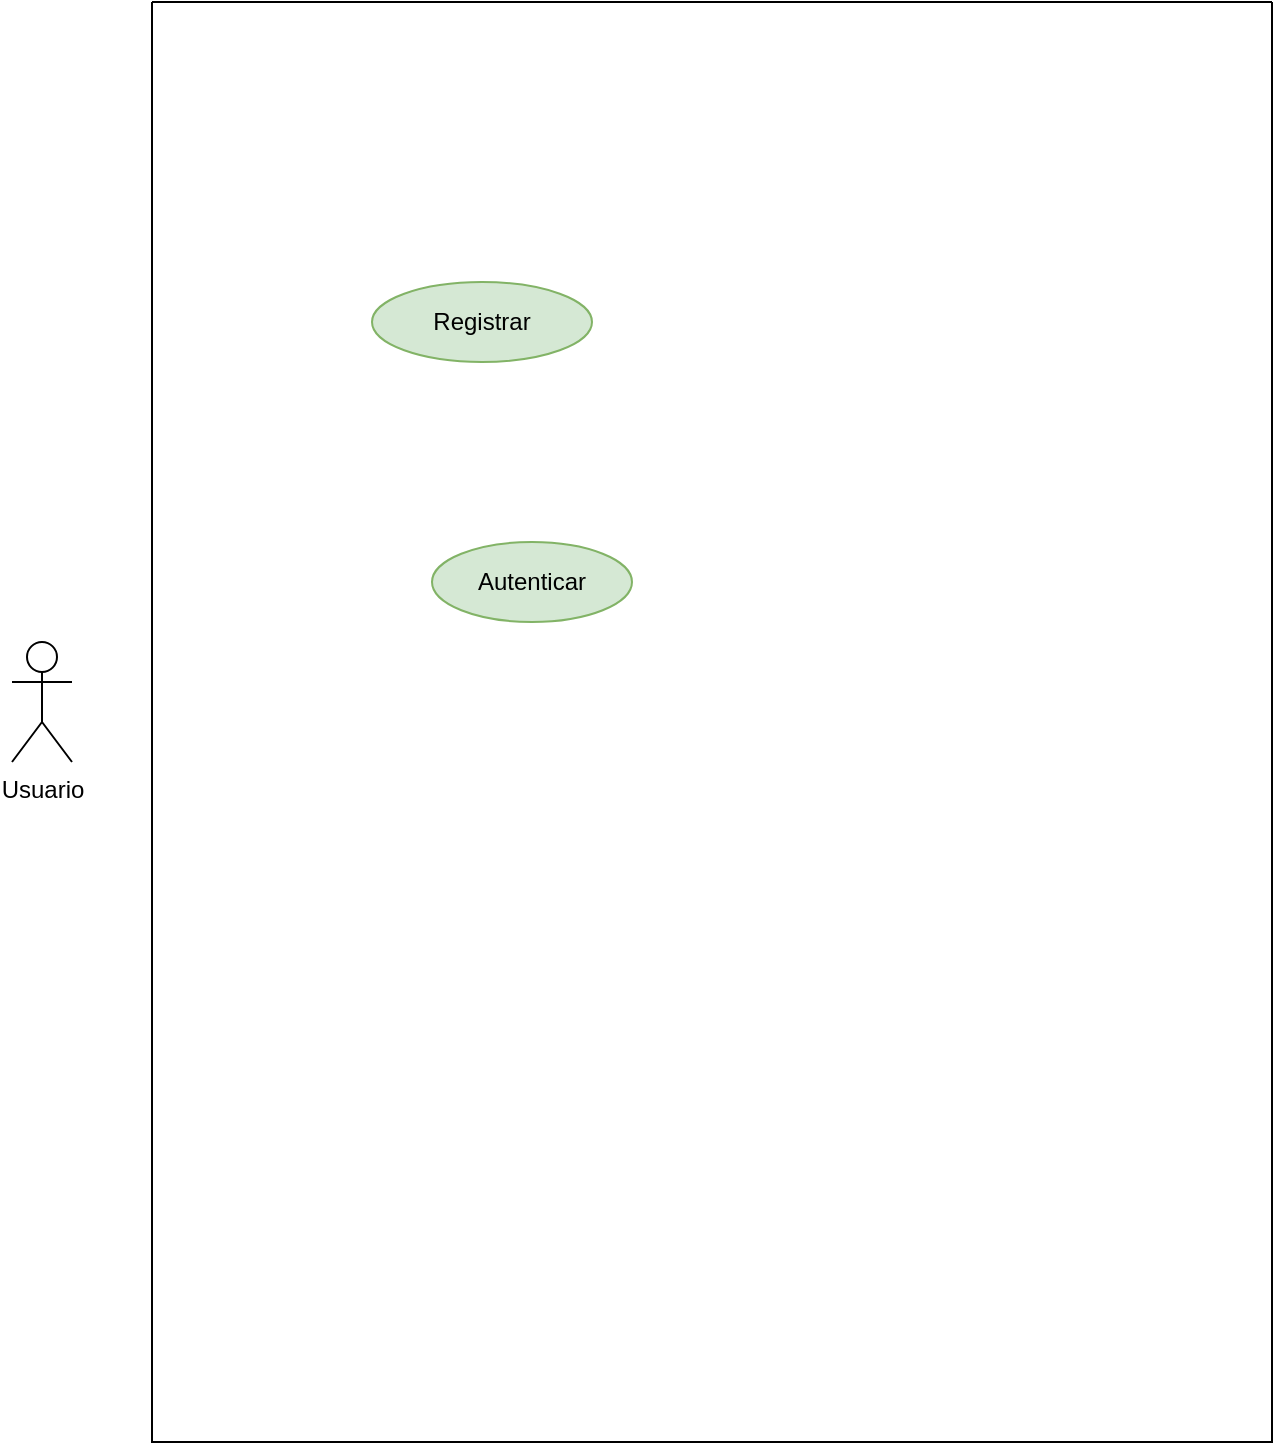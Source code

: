 <mxfile version="21.1.1" type="github">
  <diagram name="Página-1" id="CXJXlOiOrODaM3HMHi4I">
    <mxGraphModel dx="472" dy="772" grid="1" gridSize="10" guides="1" tooltips="1" connect="1" arrows="1" fold="1" page="1" pageScale="1" pageWidth="827" pageHeight="1169" math="0" shadow="0">
      <root>
        <mxCell id="0" />
        <mxCell id="1" parent="0" />
        <mxCell id="282KxaGEVmYwGQcS04Fb-1" value="" style="swimlane;startSize=0;" vertex="1" parent="1">
          <mxGeometry x="120" y="120" width="560" height="720" as="geometry" />
        </mxCell>
        <mxCell id="282KxaGEVmYwGQcS04Fb-3" value="Registrar" style="ellipse;whiteSpace=wrap;html=1;fillColor=#d5e8d4;strokeColor=#82b366;" vertex="1" parent="282KxaGEVmYwGQcS04Fb-1">
          <mxGeometry x="110" y="140" width="110" height="40" as="geometry" />
        </mxCell>
        <mxCell id="282KxaGEVmYwGQcS04Fb-4" value="Autenticar" style="ellipse;whiteSpace=wrap;html=1;fillColor=#d5e8d4;strokeColor=#82b366;" vertex="1" parent="282KxaGEVmYwGQcS04Fb-1">
          <mxGeometry x="140" y="270" width="100" height="40" as="geometry" />
        </mxCell>
        <mxCell id="282KxaGEVmYwGQcS04Fb-2" value="&lt;div&gt;Usuario&lt;/div&gt;" style="shape=umlActor;verticalLabelPosition=bottom;verticalAlign=top;html=1;outlineConnect=0;" vertex="1" parent="1">
          <mxGeometry x="50" y="440" width="30" height="60" as="geometry" />
        </mxCell>
      </root>
    </mxGraphModel>
  </diagram>
</mxfile>
